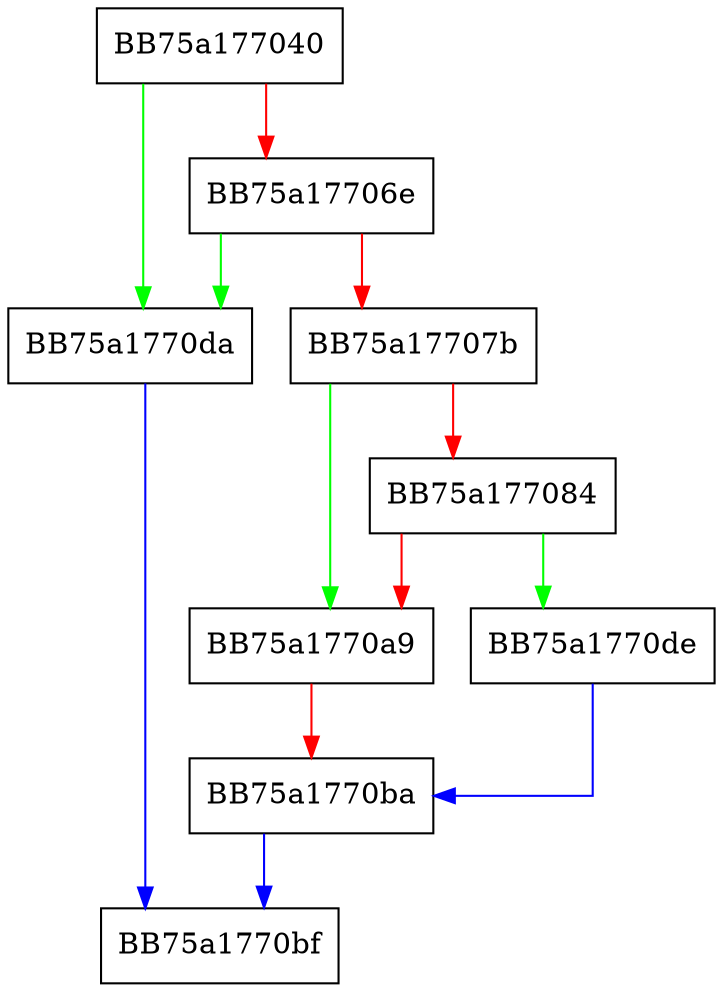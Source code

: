 digraph init {
  node [shape="box"];
  graph [splines=ortho];
  BB75a177040 -> BB75a1770da [color="green"];
  BB75a177040 -> BB75a17706e [color="red"];
  BB75a17706e -> BB75a1770da [color="green"];
  BB75a17706e -> BB75a17707b [color="red"];
  BB75a17707b -> BB75a1770a9 [color="green"];
  BB75a17707b -> BB75a177084 [color="red"];
  BB75a177084 -> BB75a1770de [color="green"];
  BB75a177084 -> BB75a1770a9 [color="red"];
  BB75a1770a9 -> BB75a1770ba [color="red"];
  BB75a1770ba -> BB75a1770bf [color="blue"];
  BB75a1770da -> BB75a1770bf [color="blue"];
  BB75a1770de -> BB75a1770ba [color="blue"];
}